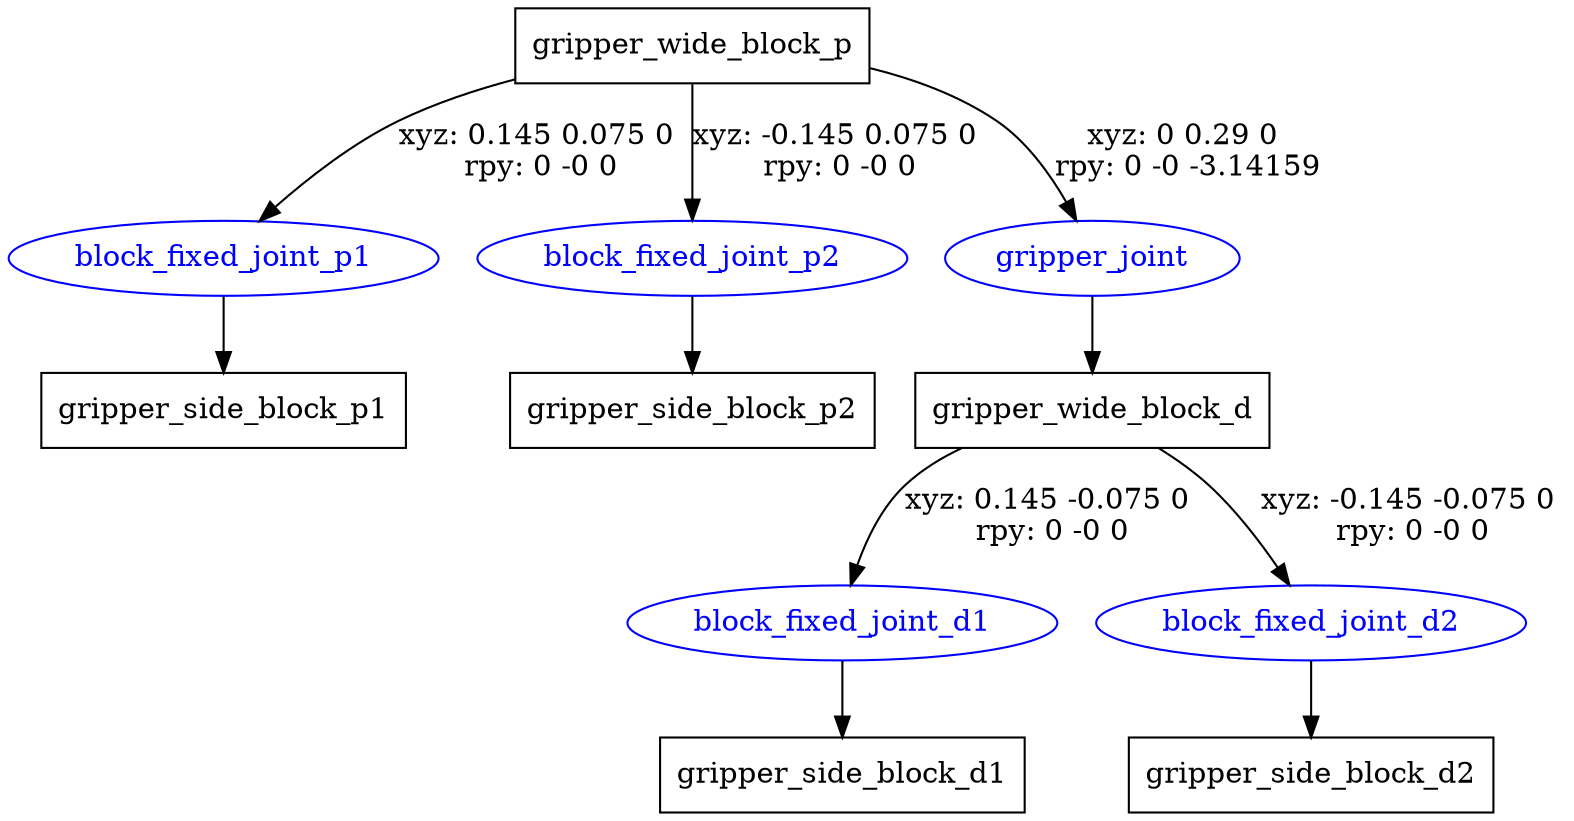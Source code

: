 digraph G {
node [shape=box];
"gripper_wide_block_p" [label="gripper_wide_block_p"];
"gripper_side_block_p1" [label="gripper_side_block_p1"];
"gripper_side_block_p2" [label="gripper_side_block_p2"];
"gripper_wide_block_d" [label="gripper_wide_block_d"];
"gripper_side_block_d1" [label="gripper_side_block_d1"];
"gripper_side_block_d2" [label="gripper_side_block_d2"];
node [shape=ellipse, color=blue, fontcolor=blue];
"gripper_wide_block_p" -> "block_fixed_joint_p1" [label="xyz: 0.145 0.075 0 \nrpy: 0 -0 0"]
"block_fixed_joint_p1" -> "gripper_side_block_p1"
"gripper_wide_block_p" -> "block_fixed_joint_p2" [label="xyz: -0.145 0.075 0 \nrpy: 0 -0 0"]
"block_fixed_joint_p2" -> "gripper_side_block_p2"
"gripper_wide_block_p" -> "gripper_joint" [label="xyz: 0 0.29 0 \nrpy: 0 -0 -3.14159"]
"gripper_joint" -> "gripper_wide_block_d"
"gripper_wide_block_d" -> "block_fixed_joint_d1" [label="xyz: 0.145 -0.075 0 \nrpy: 0 -0 0"]
"block_fixed_joint_d1" -> "gripper_side_block_d1"
"gripper_wide_block_d" -> "block_fixed_joint_d2" [label="xyz: -0.145 -0.075 0 \nrpy: 0 -0 0"]
"block_fixed_joint_d2" -> "gripper_side_block_d2"
}
